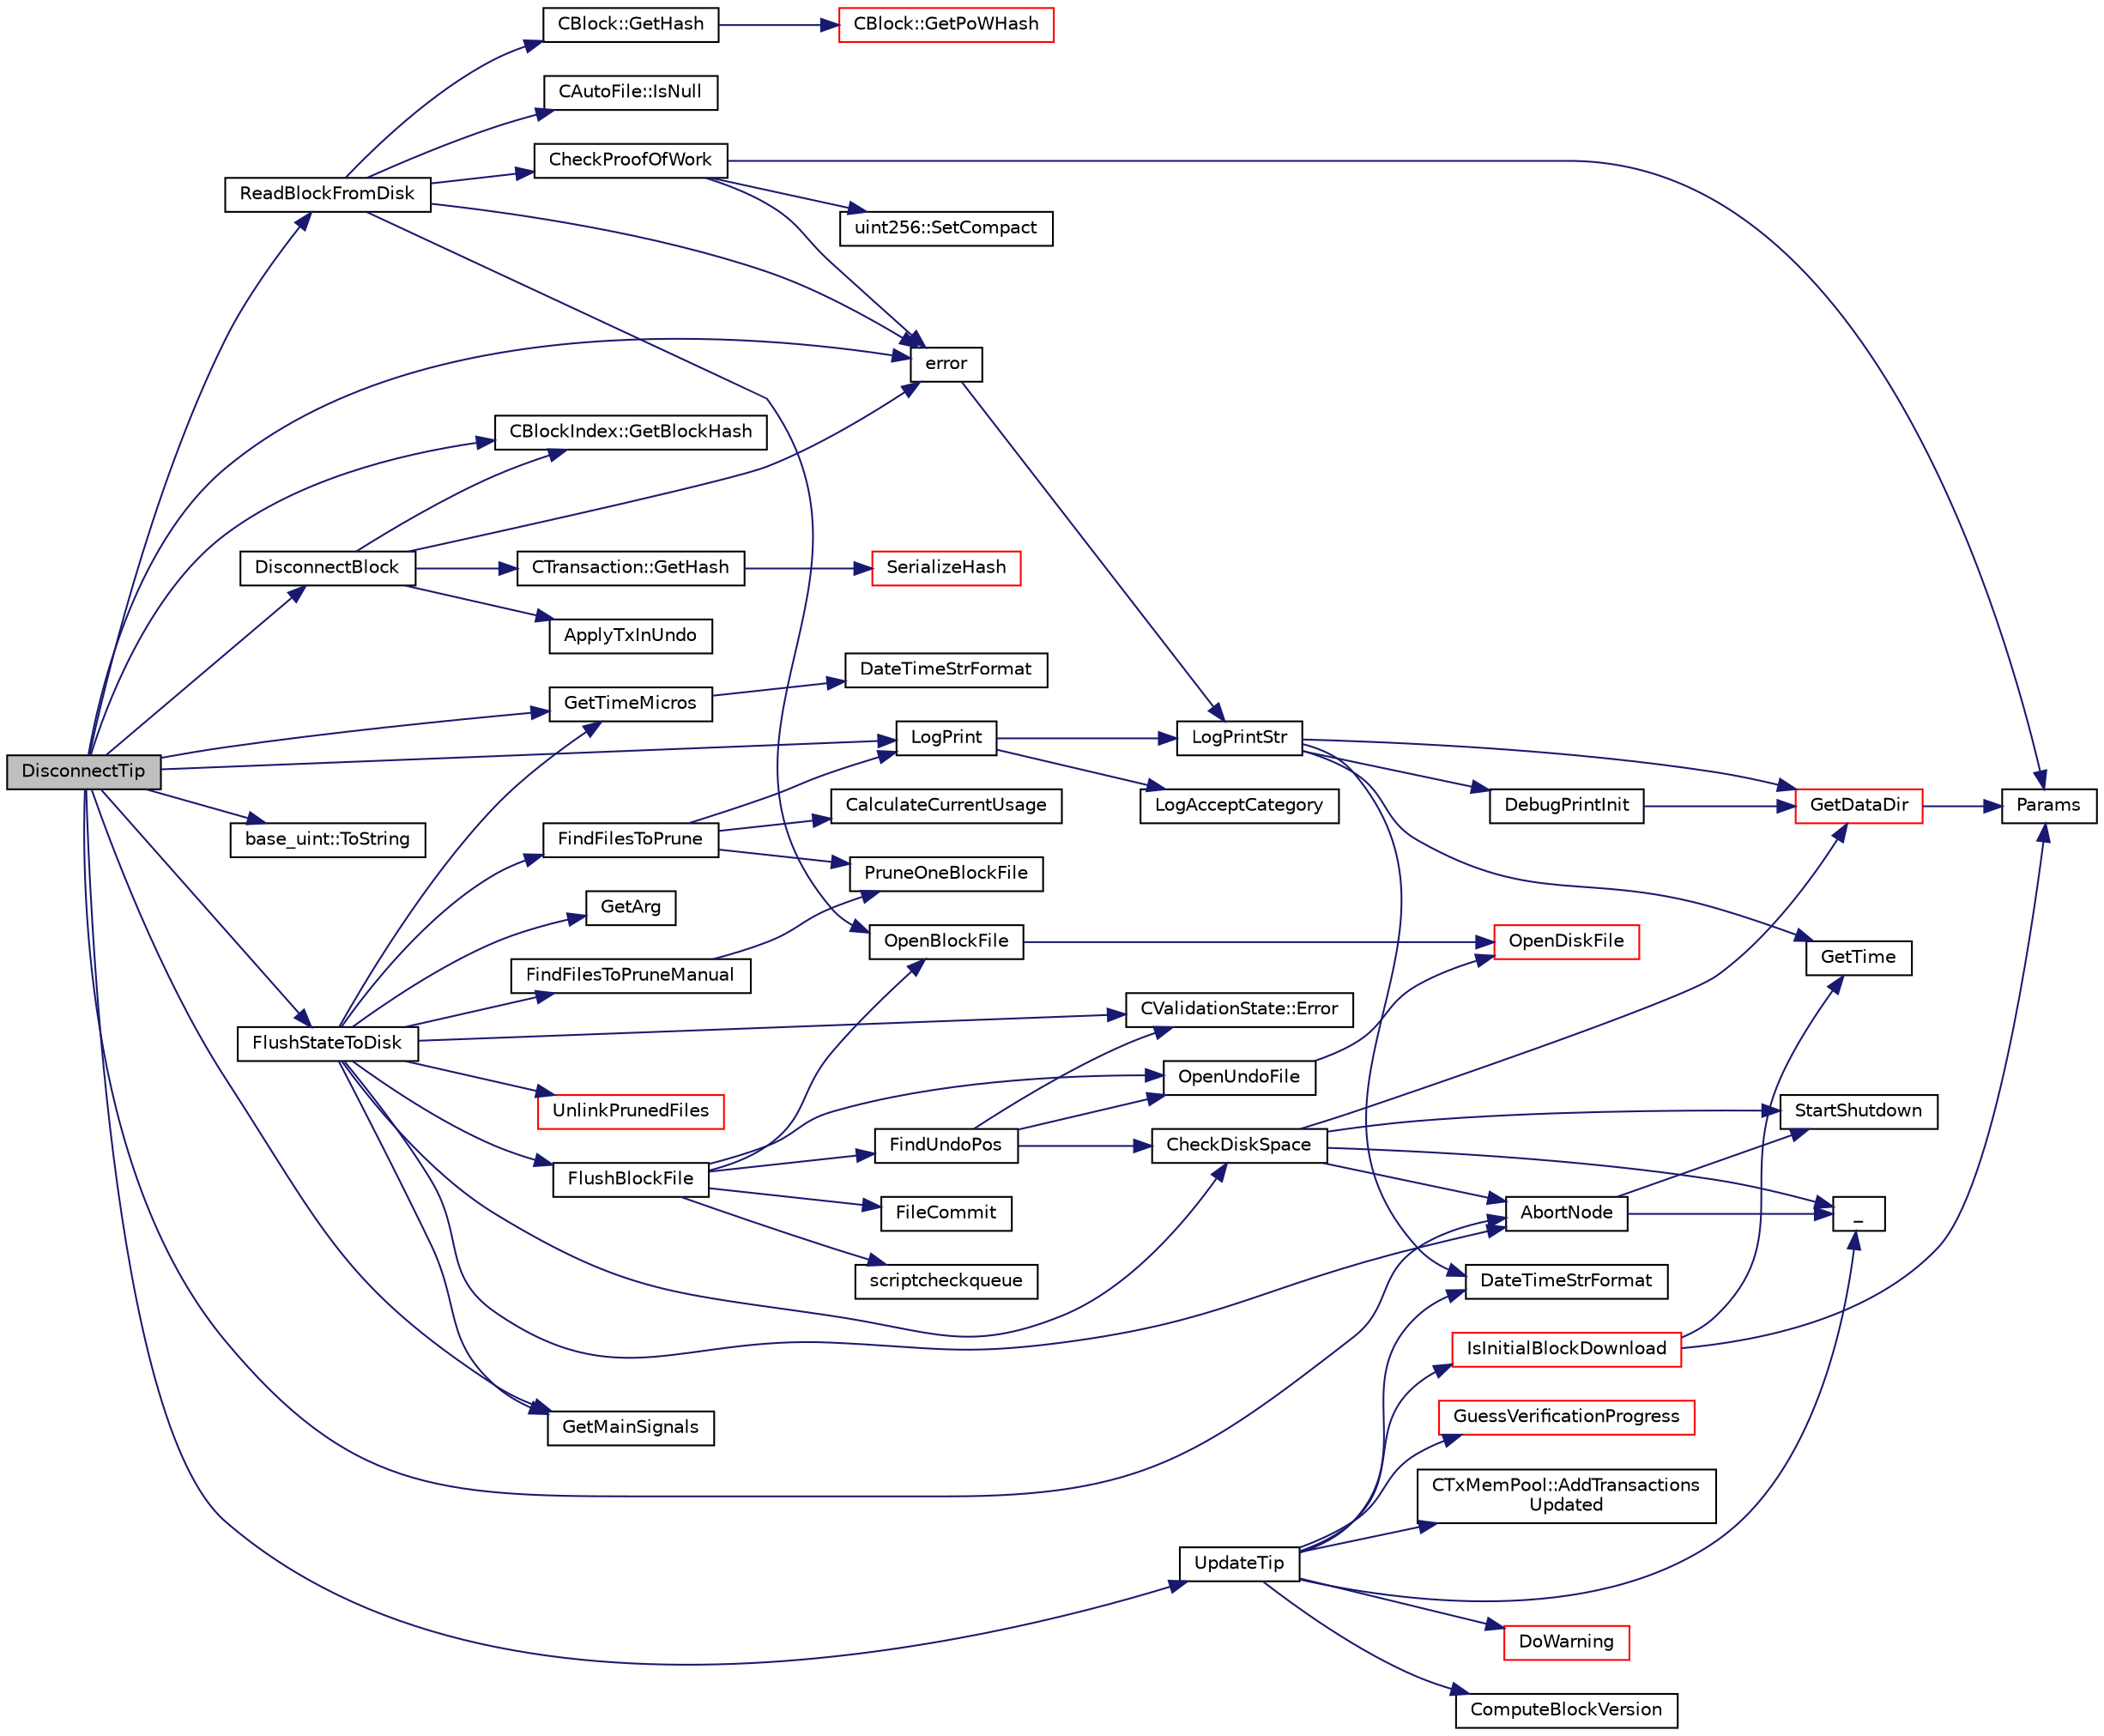 digraph "DisconnectTip"
{
  edge [fontname="Helvetica",fontsize="10",labelfontname="Helvetica",labelfontsize="10"];
  node [fontname="Helvetica",fontsize="10",shape=record];
  rankdir="LR";
  Node2602 [label="DisconnectTip",height=0.2,width=0.4,color="black", fillcolor="grey75", style="filled", fontcolor="black"];
  Node2602 -> Node2603 [color="midnightblue",fontsize="10",style="solid",fontname="Helvetica"];
  Node2603 [label="ReadBlockFromDisk",height=0.2,width=0.4,color="black", fillcolor="white", style="filled",URL="$dd/d7d/validation_8cpp.html#a578c1df234b05798180f0235d469a5ba",tooltip="Functions for disk access for blocks. "];
  Node2603 -> Node2604 [color="midnightblue",fontsize="10",style="solid",fontname="Helvetica"];
  Node2604 [label="OpenBlockFile",height=0.2,width=0.4,color="black", fillcolor="white", style="filled",URL="$dd/d7d/validation_8cpp.html#a0d81388930a4ccb6a69b9abdd1ef5097",tooltip="Open a block file (blk?????.dat) "];
  Node2604 -> Node2605 [color="midnightblue",fontsize="10",style="solid",fontname="Helvetica"];
  Node2605 [label="OpenDiskFile",height=0.2,width=0.4,color="red", fillcolor="white", style="filled",URL="$dd/d7d/validation_8cpp.html#ab2be209b59654115aac034cea8ca1b17"];
  Node2603 -> Node2612 [color="midnightblue",fontsize="10",style="solid",fontname="Helvetica"];
  Node2612 [label="CAutoFile::IsNull",height=0.2,width=0.4,color="black", fillcolor="white", style="filled",URL="$df/dc9/class_c_auto_file.html#a7fd47268b6d85a89acafdb73559f8e78",tooltip="Return true if the wrapped FILE* is NULL, false otherwise. "];
  Node2603 -> Node2613 [color="midnightblue",fontsize="10",style="solid",fontname="Helvetica"];
  Node2613 [label="error",height=0.2,width=0.4,color="black", fillcolor="white", style="filled",URL="$d8/d3c/util_8h.html#af8985880cf4ef26df0a5aa2ffcb76662"];
  Node2613 -> Node2614 [color="midnightblue",fontsize="10",style="solid",fontname="Helvetica"];
  Node2614 [label="LogPrintStr",height=0.2,width=0.4,color="black", fillcolor="white", style="filled",URL="$d8/d3c/util_8h.html#afd4c3002b2797c0560adddb6af3ca1da"];
  Node2614 -> Node2615 [color="midnightblue",fontsize="10",style="solid",fontname="Helvetica"];
  Node2615 [label="DebugPrintInit",height=0.2,width=0.4,color="black", fillcolor="white", style="filled",URL="$df/d2d/util_8cpp.html#a751ff5f21d880737811136b5e0bcea12"];
  Node2615 -> Node2607 [color="midnightblue",fontsize="10",style="solid",fontname="Helvetica"];
  Node2607 [label="GetDataDir",height=0.2,width=0.4,color="red", fillcolor="white", style="filled",URL="$df/d2d/util_8cpp.html#ab83866a054745d4b30a3948a1b44beba"];
  Node2607 -> Node2608 [color="midnightblue",fontsize="10",style="solid",fontname="Helvetica"];
  Node2608 [label="Params",height=0.2,width=0.4,color="black", fillcolor="white", style="filled",URL="$df/dbf/chainparams_8cpp.html#ace5c5b706d71a324a417dd2db394fd4a",tooltip="Return the currently selected parameters. "];
  Node2614 -> Node2607 [color="midnightblue",fontsize="10",style="solid",fontname="Helvetica"];
  Node2614 -> Node2616 [color="midnightblue",fontsize="10",style="solid",fontname="Helvetica"];
  Node2616 [label="DateTimeStrFormat",height=0.2,width=0.4,color="black", fillcolor="white", style="filled",URL="$df/d2d/util_8cpp.html#a749bc6776c8ec72d7c5e4dea56aee415"];
  Node2614 -> Node2617 [color="midnightblue",fontsize="10",style="solid",fontname="Helvetica"];
  Node2617 [label="GetTime",height=0.2,width=0.4,color="black", fillcolor="white", style="filled",URL="$df/d2d/util_8cpp.html#a46fac5fba8ba905b5f9acb364f5d8c6f"];
  Node2603 -> Node2618 [color="midnightblue",fontsize="10",style="solid",fontname="Helvetica"];
  Node2618 [label="CheckProofOfWork",height=0.2,width=0.4,color="black", fillcolor="white", style="filled",URL="$d1/d08/proofs_8cpp.html#a20a76dbc6ac5b8a6e0aaef85522b1069",tooltip="Check whether a block hash satisfies the proof-of-work requirement specified by nBits. "];
  Node2618 -> Node2619 [color="midnightblue",fontsize="10",style="solid",fontname="Helvetica"];
  Node2619 [label="uint256::SetCompact",height=0.2,width=0.4,color="black", fillcolor="white", style="filled",URL="$d2/d86/classuint256.html#a54bc91c8535c43f881bba1fdb11ca7fa",tooltip="The \"compact\" format is a representation of a whole number N using an unsigned 32bit number similar t..."];
  Node2618 -> Node2608 [color="midnightblue",fontsize="10",style="solid",fontname="Helvetica"];
  Node2618 -> Node2613 [color="midnightblue",fontsize="10",style="solid",fontname="Helvetica"];
  Node2603 -> Node2620 [color="midnightblue",fontsize="10",style="solid",fontname="Helvetica"];
  Node2620 [label="CBlock::GetHash",height=0.2,width=0.4,color="black", fillcolor="white", style="filled",URL="$d3/d51/class_c_block.html#a681acf1fa72ec2ed6c83ea5afc14e0f3"];
  Node2620 -> Node2621 [color="midnightblue",fontsize="10",style="solid",fontname="Helvetica"];
  Node2621 [label="CBlock::GetPoWHash",height=0.2,width=0.4,color="red", fillcolor="white", style="filled",URL="$d3/d51/class_c_block.html#af203beb528a62ec30b0453cf5d860044"];
  Node2602 -> Node2623 [color="midnightblue",fontsize="10",style="solid",fontname="Helvetica"];
  Node2623 [label="AbortNode",height=0.2,width=0.4,color="black", fillcolor="white", style="filled",URL="$df/d0a/main_8cpp.html#a183c4f45aed59599d1875a80d0cf58ca",tooltip="Abort with a message. "];
  Node2623 -> Node2624 [color="midnightblue",fontsize="10",style="solid",fontname="Helvetica"];
  Node2624 [label="_",height=0.2,width=0.4,color="black", fillcolor="white", style="filled",URL="$d9/d6d/ui__interface_8h.html#aad133bb6103b53cebf03fd01e2f11ba1",tooltip="Translation function: Call Translate signal on UI interface, which returns a boost::optional result..."];
  Node2623 -> Node2625 [color="midnightblue",fontsize="10",style="solid",fontname="Helvetica"];
  Node2625 [label="StartShutdown",height=0.2,width=0.4,color="black", fillcolor="white", style="filled",URL="$d0/dc9/init_8cpp.html#ac7140c7327b1e6a8d46470b1cd0e8e1b"];
  Node2602 -> Node2626 [color="midnightblue",fontsize="10",style="solid",fontname="Helvetica"];
  Node2626 [label="GetTimeMicros",height=0.2,width=0.4,color="black", fillcolor="white", style="filled",URL="$d8/d3c/util_8h.html#a0c5a06b50cd805b1923552114494c029"];
  Node2626 -> Node2627 [color="midnightblue",fontsize="10",style="solid",fontname="Helvetica"];
  Node2627 [label="DateTimeStrFormat",height=0.2,width=0.4,color="black", fillcolor="white", style="filled",URL="$d8/d3c/util_8h.html#a749bc6776c8ec72d7c5e4dea56aee415"];
  Node2602 -> Node2628 [color="midnightblue",fontsize="10",style="solid",fontname="Helvetica"];
  Node2628 [label="DisconnectBlock",height=0.2,width=0.4,color="black", fillcolor="white", style="filled",URL="$dd/d7d/validation_8cpp.html#a9ae73cb80e18eba566a76c8f7ceb887c",tooltip="Undo the effects of this block (with given index) on the UTXO set represented by coins. "];
  Node2628 -> Node2629 [color="midnightblue",fontsize="10",style="solid",fontname="Helvetica"];
  Node2629 [label="CBlockIndex::GetBlockHash",height=0.2,width=0.4,color="black", fillcolor="white", style="filled",URL="$d3/dbd/class_c_block_index.html#a98490a2788c65cdd6ae9002b004dd74c"];
  Node2628 -> Node2613 [color="midnightblue",fontsize="10",style="solid",fontname="Helvetica"];
  Node2628 -> Node2630 [color="midnightblue",fontsize="10",style="solid",fontname="Helvetica"];
  Node2630 [label="CTransaction::GetHash",height=0.2,width=0.4,color="black", fillcolor="white", style="filled",URL="$df/d43/class_c_transaction.html#a0b46d80e82ca324e82c2ce3fc1492bfa"];
  Node2630 -> Node2631 [color="midnightblue",fontsize="10",style="solid",fontname="Helvetica"];
  Node2631 [label="SerializeHash",height=0.2,width=0.4,color="red", fillcolor="white", style="filled",URL="$db/dfb/hash_8h.html#a6de694e43f17c62025c6883965b65e63"];
  Node2628 -> Node2633 [color="midnightblue",fontsize="10",style="solid",fontname="Helvetica"];
  Node2633 [label="ApplyTxInUndo",height=0.2,width=0.4,color="black", fillcolor="white", style="filled",URL="$dd/d7d/validation_8cpp.html#a492da8f7add38097a8e55f3445a9c83b",tooltip="Restore the UTXO in a Coin at a given COutPoint. "];
  Node2602 -> Node2613 [color="midnightblue",fontsize="10",style="solid",fontname="Helvetica"];
  Node2602 -> Node2629 [color="midnightblue",fontsize="10",style="solid",fontname="Helvetica"];
  Node2602 -> Node2634 [color="midnightblue",fontsize="10",style="solid",fontname="Helvetica"];
  Node2634 [label="base_uint::ToString",height=0.2,width=0.4,color="black", fillcolor="white", style="filled",URL="$da/df7/classbase__uint.html#acccba4d9d51a0c36261718ca0cbb293b"];
  Node2602 -> Node2635 [color="midnightblue",fontsize="10",style="solid",fontname="Helvetica"];
  Node2635 [label="LogPrint",height=0.2,width=0.4,color="black", fillcolor="white", style="filled",URL="$d8/d3c/util_8h.html#aab1f837a2366f424bdc996fdf6352171"];
  Node2635 -> Node2636 [color="midnightblue",fontsize="10",style="solid",fontname="Helvetica"];
  Node2636 [label="LogAcceptCategory",height=0.2,width=0.4,color="black", fillcolor="white", style="filled",URL="$d8/d3c/util_8h.html#a343d2a13efe00125f78d25dafb0a8d98"];
  Node2635 -> Node2614 [color="midnightblue",fontsize="10",style="solid",fontname="Helvetica"];
  Node2602 -> Node2637 [color="midnightblue",fontsize="10",style="solid",fontname="Helvetica"];
  Node2637 [label="FlushStateToDisk",height=0.2,width=0.4,color="black", fillcolor="white", style="filled",URL="$dd/d7d/validation_8cpp.html#a788f3aaee688481378aa35a0e776718a",tooltip="Update the on-disk chain state. "];
  Node2637 -> Node2638 [color="midnightblue",fontsize="10",style="solid",fontname="Helvetica"];
  Node2638 [label="FindFilesToPruneManual",height=0.2,width=0.4,color="black", fillcolor="white", style="filled",URL="$dd/d7d/validation_8cpp.html#a7b3cf36109d96522d4aabe9449e42a3a"];
  Node2638 -> Node2639 [color="midnightblue",fontsize="10",style="solid",fontname="Helvetica"];
  Node2639 [label="PruneOneBlockFile",height=0.2,width=0.4,color="black", fillcolor="white", style="filled",URL="$dd/d7d/validation_8cpp.html#abea7dd6e39fc3fe079801b73182264b8",tooltip="Mark one block file as pruned. "];
  Node2637 -> Node2640 [color="midnightblue",fontsize="10",style="solid",fontname="Helvetica"];
  Node2640 [label="FindFilesToPrune",height=0.2,width=0.4,color="black", fillcolor="white", style="filled",URL="$dd/d7d/validation_8cpp.html#a1cdff462f05b3641a87b34498673bdee",tooltip="Prune block and undo files (blk???.dat and undo???.dat) so that the disk space used is less than a us..."];
  Node2640 -> Node2641 [color="midnightblue",fontsize="10",style="solid",fontname="Helvetica"];
  Node2641 [label="CalculateCurrentUsage",height=0.2,width=0.4,color="black", fillcolor="white", style="filled",URL="$dd/d7d/validation_8cpp.html#a6db2e22b813cf3a59ae3672daac6b8d3",tooltip="BLOCK PRUNING CODE. "];
  Node2640 -> Node2639 [color="midnightblue",fontsize="10",style="solid",fontname="Helvetica"];
  Node2640 -> Node2635 [color="midnightblue",fontsize="10",style="solid",fontname="Helvetica"];
  Node2637 -> Node2626 [color="midnightblue",fontsize="10",style="solid",fontname="Helvetica"];
  Node2637 -> Node2642 [color="midnightblue",fontsize="10",style="solid",fontname="Helvetica"];
  Node2642 [label="GetArg",height=0.2,width=0.4,color="black", fillcolor="white", style="filled",URL="$df/d2d/util_8cpp.html#a24f685720bf40370e5bd2a192ad50cd8",tooltip="Return string argument or default value. "];
  Node2637 -> Node2643 [color="midnightblue",fontsize="10",style="solid",fontname="Helvetica"];
  Node2643 [label="CheckDiskSpace",height=0.2,width=0.4,color="black", fillcolor="white", style="filled",URL="$dd/d7d/validation_8cpp.html#a7d4a97e049394047743b48c0cd0f0791",tooltip="Check whether enough disk space is available for an incoming block. "];
  Node2643 -> Node2607 [color="midnightblue",fontsize="10",style="solid",fontname="Helvetica"];
  Node2643 -> Node2624 [color="midnightblue",fontsize="10",style="solid",fontname="Helvetica"];
  Node2643 -> Node2625 [color="midnightblue",fontsize="10",style="solid",fontname="Helvetica"];
  Node2643 -> Node2623 [color="midnightblue",fontsize="10",style="solid",fontname="Helvetica"];
  Node2637 -> Node2644 [color="midnightblue",fontsize="10",style="solid",fontname="Helvetica"];
  Node2644 [label="CValidationState::Error",height=0.2,width=0.4,color="black", fillcolor="white", style="filled",URL="$d5/df6/class_c_validation_state.html#abf67ad56f62df5679d47c289684c554c"];
  Node2637 -> Node2645 [color="midnightblue",fontsize="10",style="solid",fontname="Helvetica"];
  Node2645 [label="FlushBlockFile",height=0.2,width=0.4,color="black", fillcolor="white", style="filled",URL="$dd/d7d/validation_8cpp.html#a60aaca97e87f41ccf0f794d1ff252bff"];
  Node2645 -> Node2604 [color="midnightblue",fontsize="10",style="solid",fontname="Helvetica"];
  Node2645 -> Node2646 [color="midnightblue",fontsize="10",style="solid",fontname="Helvetica"];
  Node2646 [label="FileCommit",height=0.2,width=0.4,color="black", fillcolor="white", style="filled",URL="$df/d2d/util_8cpp.html#a7572b77c2a5191de8d40d4050322ab84"];
  Node2645 -> Node2647 [color="midnightblue",fontsize="10",style="solid",fontname="Helvetica"];
  Node2647 [label="OpenUndoFile",height=0.2,width=0.4,color="black", fillcolor="white", style="filled",URL="$dd/d7d/validation_8cpp.html#a401788a8de274cbb17f2dc81ec0b9f6d",tooltip="Open an undo file (rev?????.dat) "];
  Node2647 -> Node2605 [color="midnightblue",fontsize="10",style="solid",fontname="Helvetica"];
  Node2645 -> Node2648 [color="midnightblue",fontsize="10",style="solid",fontname="Helvetica"];
  Node2648 [label="FindUndoPos",height=0.2,width=0.4,color="black", fillcolor="white", style="filled",URL="$dd/d7d/validation_8cpp.html#ab1c7792582deab20a888c67e4fcd8754"];
  Node2648 -> Node2643 [color="midnightblue",fontsize="10",style="solid",fontname="Helvetica"];
  Node2648 -> Node2647 [color="midnightblue",fontsize="10",style="solid",fontname="Helvetica"];
  Node2648 -> Node2644 [color="midnightblue",fontsize="10",style="solid",fontname="Helvetica"];
  Node2645 -> Node2649 [color="midnightblue",fontsize="10",style="solid",fontname="Helvetica"];
  Node2649 [label="scriptcheckqueue",height=0.2,width=0.4,color="black", fillcolor="white", style="filled",URL="$dd/d7d/validation_8cpp.html#ac47eb46cbbda9face9391b58edd4bd8b"];
  Node2637 -> Node2623 [color="midnightblue",fontsize="10",style="solid",fontname="Helvetica"];
  Node2637 -> Node2650 [color="midnightblue",fontsize="10",style="solid",fontname="Helvetica"];
  Node2650 [label="UnlinkPrunedFiles",height=0.2,width=0.4,color="red", fillcolor="white", style="filled",URL="$dd/d7d/validation_8cpp.html#aeec5391c3d81044fb887645b81803b4b",tooltip="Actually unlink the specified files. "];
  Node2637 -> Node2651 [color="midnightblue",fontsize="10",style="solid",fontname="Helvetica"];
  Node2651 [label="GetMainSignals",height=0.2,width=0.4,color="black", fillcolor="white", style="filled",URL="$d1/dd6/validationinterface_8cpp.html#a0aaad62c8654cb1868295e0682b05866"];
  Node2602 -> Node2652 [color="midnightblue",fontsize="10",style="solid",fontname="Helvetica"];
  Node2652 [label="UpdateTip",height=0.2,width=0.4,color="black", fillcolor="white", style="filled",URL="$dd/d7d/validation_8cpp.html#a58ea59a717507dc67e9e2502d3a5a2b9",tooltip="Update chainActive and related internal data structures. "];
  Node2652 -> Node2653 [color="midnightblue",fontsize="10",style="solid",fontname="Helvetica"];
  Node2653 [label="CTxMemPool::AddTransactions\lUpdated",height=0.2,width=0.4,color="black", fillcolor="white", style="filled",URL="$db/d98/class_c_tx_mem_pool.html#a3039b67e5eebaa3ff830261c192816f2"];
  Node2652 -> Node2654 [color="midnightblue",fontsize="10",style="solid",fontname="Helvetica"];
  Node2654 [label="IsInitialBlockDownload",height=0.2,width=0.4,color="red", fillcolor="white", style="filled",URL="$dd/d7d/validation_8cpp.html#a5edcd96316574fd4a7f3ae0922a5cfd6",tooltip="Check whether we are doing an initial block download (synchronizing from disk or network) ..."];
  Node2654 -> Node2617 [color="midnightblue",fontsize="10",style="solid",fontname="Helvetica"];
  Node2654 -> Node2608 [color="midnightblue",fontsize="10",style="solid",fontname="Helvetica"];
  Node2652 -> Node2624 [color="midnightblue",fontsize="10",style="solid",fontname="Helvetica"];
  Node2652 -> Node2660 [color="midnightblue",fontsize="10",style="solid",fontname="Helvetica"];
  Node2660 [label="DoWarning",height=0.2,width=0.4,color="red", fillcolor="white", style="filled",URL="$dd/d7d/validation_8cpp.html#a14d334be78fc6c46effb8f0320e64f1f"];
  Node2652 -> Node2665 [color="midnightblue",fontsize="10",style="solid",fontname="Helvetica"];
  Node2665 [label="ComputeBlockVersion",height=0.2,width=0.4,color="black", fillcolor="white", style="filled",URL="$dd/d7d/validation_8cpp.html#a0657e7220e2c33df7a210032ca61b7fe",tooltip="Determine what nVersion a new block should use. "];
  Node2652 -> Node2616 [color="midnightblue",fontsize="10",style="solid",fontname="Helvetica"];
  Node2652 -> Node2666 [color="midnightblue",fontsize="10",style="solid",fontname="Helvetica"];
  Node2666 [label="GuessVerificationProgress",height=0.2,width=0.4,color="red", fillcolor="white", style="filled",URL="$dd/d7d/validation_8cpp.html#ae466f595b8c57bd7a80777c8d34dfdc2",tooltip="Guess how far we are in the verification process at the given block index. "];
  Node2602 -> Node2651 [color="midnightblue",fontsize="10",style="solid",fontname="Helvetica"];
}
